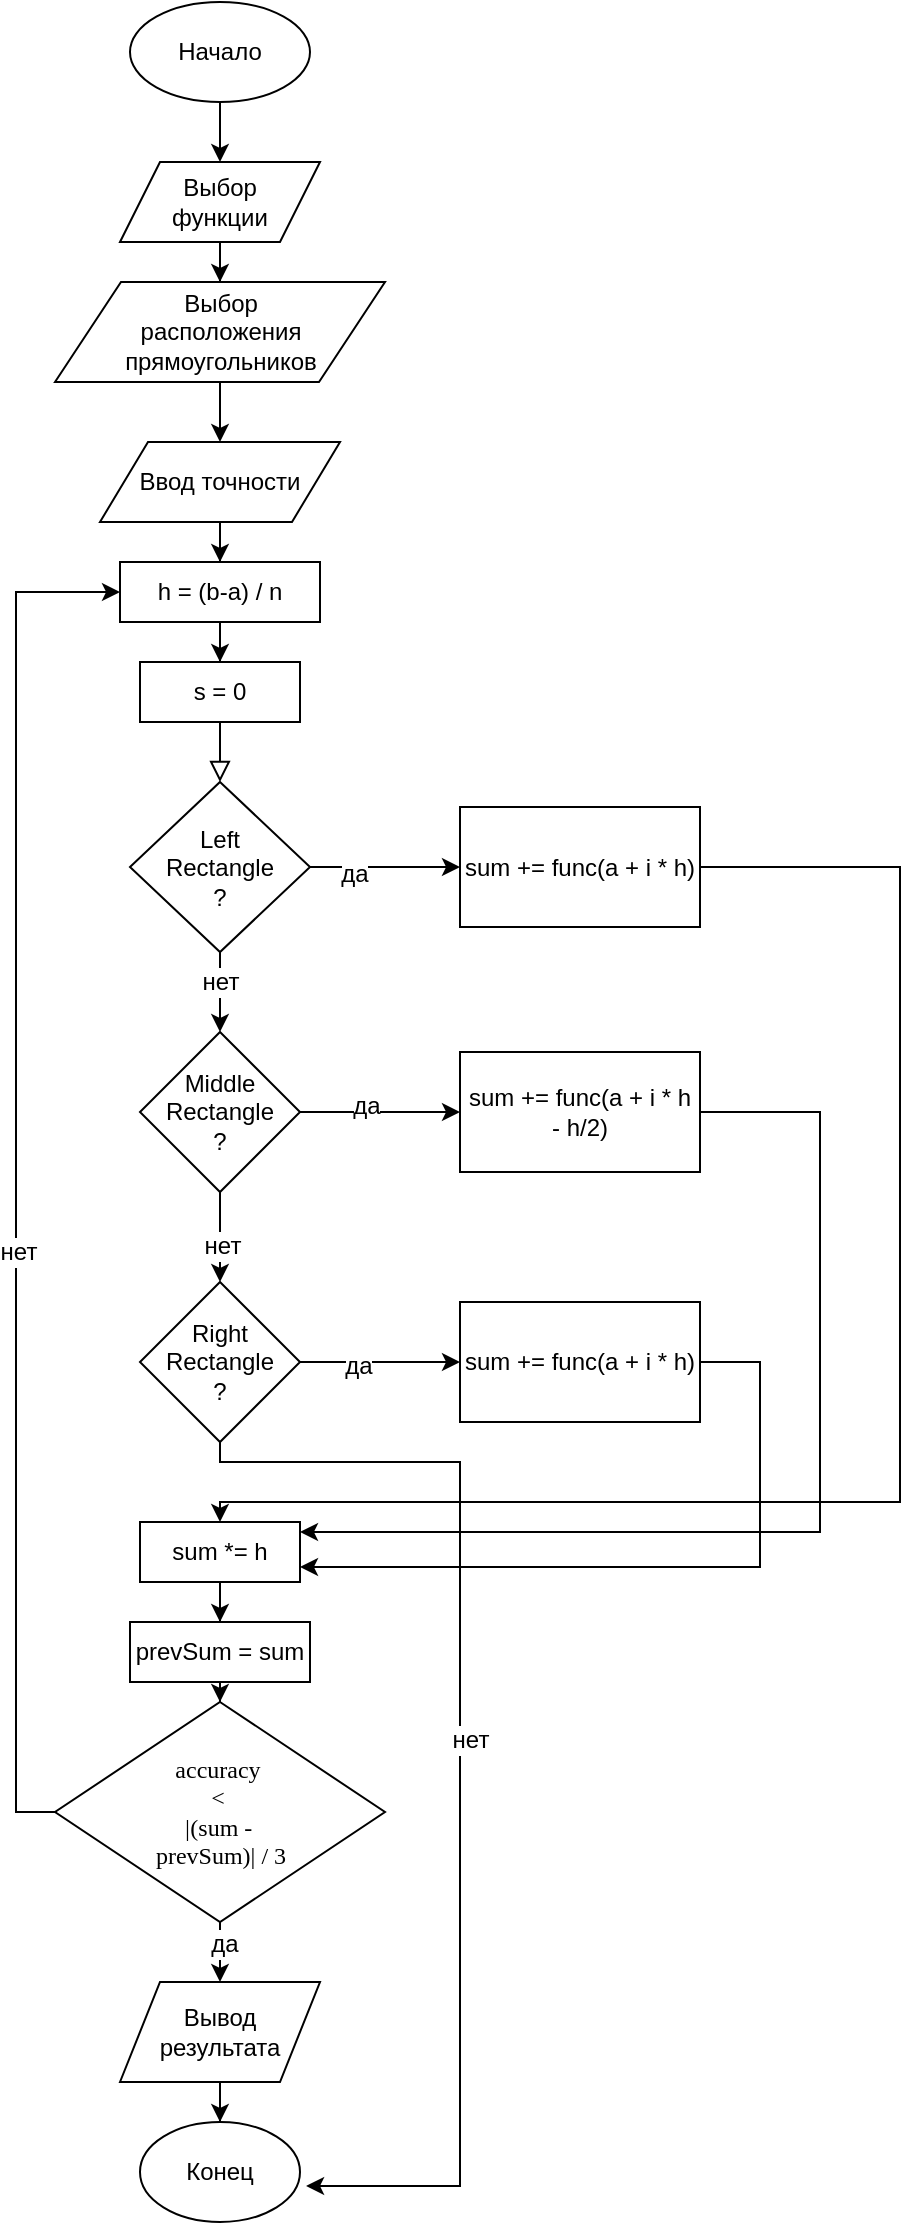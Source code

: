 <mxfile version="12.8.3" type="device"><diagram id="C5RBs43oDa-KdzZeNtuy" name="Page-1"><mxGraphModel dx="786" dy="521" grid="1" gridSize="10" guides="1" tooltips="1" connect="1" arrows="1" fold="1" page="1" pageScale="1" pageWidth="827" pageHeight="1169" math="0" shadow="0"><root><mxCell id="WIyWlLk6GJQsqaUBKTNV-0"/><mxCell id="WIyWlLk6GJQsqaUBKTNV-1" parent="WIyWlLk6GJQsqaUBKTNV-0"/><mxCell id="WIyWlLk6GJQsqaUBKTNV-2" value="" style="rounded=0;html=1;jettySize=auto;orthogonalLoop=1;fontSize=11;endArrow=block;endFill=0;endSize=8;strokeWidth=1;shadow=0;labelBackgroundColor=none;edgeStyle=orthogonalEdgeStyle;entryX=0.5;entryY=0;entryDx=0;entryDy=0;" parent="WIyWlLk6GJQsqaUBKTNV-1" source="D90lX15B3VCoUX7q2Y9R-5" target="D90lX15B3VCoUX7q2Y9R-12" edge="1"><mxGeometry relative="1" as="geometry"><mxPoint x="220" y="110" as="sourcePoint"/><mxPoint x="220" y="420" as="targetPoint"/></mxGeometry></mxCell><mxCell id="D90lX15B3VCoUX7q2Y9R-35" style="edgeStyle=orthogonalEdgeStyle;rounded=0;orthogonalLoop=1;jettySize=auto;html=1;" edge="1" parent="WIyWlLk6GJQsqaUBKTNV-1" source="D90lX15B3VCoUX7q2Y9R-0" target="D90lX15B3VCoUX7q2Y9R-1"><mxGeometry relative="1" as="geometry"/></mxCell><mxCell id="D90lX15B3VCoUX7q2Y9R-0" value="Начало" style="ellipse;whiteSpace=wrap;html=1;" vertex="1" parent="WIyWlLk6GJQsqaUBKTNV-1"><mxGeometry x="175" y="30" width="90" height="50" as="geometry"/></mxCell><mxCell id="D90lX15B3VCoUX7q2Y9R-34" style="edgeStyle=orthogonalEdgeStyle;rounded=0;orthogonalLoop=1;jettySize=auto;html=1;entryX=0.5;entryY=0;entryDx=0;entryDy=0;" edge="1" parent="WIyWlLk6GJQsqaUBKTNV-1" source="D90lX15B3VCoUX7q2Y9R-1" target="D90lX15B3VCoUX7q2Y9R-2"><mxGeometry relative="1" as="geometry"/></mxCell><mxCell id="D90lX15B3VCoUX7q2Y9R-1" value="&lt;div&gt;Выбор &lt;br&gt;&lt;/div&gt;&lt;div&gt;функции&lt;br&gt;&lt;/div&gt;" style="shape=parallelogram;perimeter=parallelogramPerimeter;whiteSpace=wrap;html=1;" vertex="1" parent="WIyWlLk6GJQsqaUBKTNV-1"><mxGeometry x="170" y="110" width="100" height="40" as="geometry"/></mxCell><mxCell id="D90lX15B3VCoUX7q2Y9R-33" style="edgeStyle=orthogonalEdgeStyle;rounded=0;orthogonalLoop=1;jettySize=auto;html=1;entryX=0.5;entryY=0;entryDx=0;entryDy=0;" edge="1" parent="WIyWlLk6GJQsqaUBKTNV-1" source="D90lX15B3VCoUX7q2Y9R-2" target="D90lX15B3VCoUX7q2Y9R-4"><mxGeometry relative="1" as="geometry"/></mxCell><mxCell id="D90lX15B3VCoUX7q2Y9R-2" value="&lt;div&gt;Выбор&lt;/div&gt;&lt;div&gt;расположения&lt;br&gt;прямоугольников&lt;br&gt;&lt;/div&gt;" style="shape=parallelogram;perimeter=parallelogramPerimeter;whiteSpace=wrap;html=1;" vertex="1" parent="WIyWlLk6GJQsqaUBKTNV-1"><mxGeometry x="137.5" y="170" width="165" height="50" as="geometry"/></mxCell><mxCell id="D90lX15B3VCoUX7q2Y9R-31" style="edgeStyle=orthogonalEdgeStyle;rounded=0;orthogonalLoop=1;jettySize=auto;html=1;" edge="1" parent="WIyWlLk6GJQsqaUBKTNV-1" source="D90lX15B3VCoUX7q2Y9R-3" target="D90lX15B3VCoUX7q2Y9R-5"><mxGeometry relative="1" as="geometry"/></mxCell><mxCell id="D90lX15B3VCoUX7q2Y9R-3" value="h = (b-a) / n" style="rounded=0;whiteSpace=wrap;html=1;" vertex="1" parent="WIyWlLk6GJQsqaUBKTNV-1"><mxGeometry x="170" y="310" width="100" height="30" as="geometry"/></mxCell><mxCell id="D90lX15B3VCoUX7q2Y9R-32" style="edgeStyle=orthogonalEdgeStyle;rounded=0;orthogonalLoop=1;jettySize=auto;html=1;entryX=0.5;entryY=0;entryDx=0;entryDy=0;" edge="1" parent="WIyWlLk6GJQsqaUBKTNV-1" source="D90lX15B3VCoUX7q2Y9R-4" target="D90lX15B3VCoUX7q2Y9R-3"><mxGeometry relative="1" as="geometry"/></mxCell><mxCell id="D90lX15B3VCoUX7q2Y9R-4" value="Ввод точности" style="shape=parallelogram;perimeter=parallelogramPerimeter;whiteSpace=wrap;html=1;" vertex="1" parent="WIyWlLk6GJQsqaUBKTNV-1"><mxGeometry x="160" y="250" width="120" height="40" as="geometry"/></mxCell><mxCell id="D90lX15B3VCoUX7q2Y9R-5" value="s = 0 " style="rounded=0;whiteSpace=wrap;html=1;" vertex="1" parent="WIyWlLk6GJQsqaUBKTNV-1"><mxGeometry x="180" y="360" width="80" height="30" as="geometry"/></mxCell><mxCell id="D90lX15B3VCoUX7q2Y9R-16" style="edgeStyle=orthogonalEdgeStyle;rounded=0;orthogonalLoop=1;jettySize=auto;html=1;entryX=0;entryY=0.5;entryDx=0;entryDy=0;" edge="1" parent="WIyWlLk6GJQsqaUBKTNV-1" source="D90lX15B3VCoUX7q2Y9R-12" target="D90lX15B3VCoUX7q2Y9R-15"><mxGeometry relative="1" as="geometry"/></mxCell><mxCell id="D90lX15B3VCoUX7q2Y9R-28" value="да" style="text;html=1;align=center;verticalAlign=middle;resizable=0;points=[];labelBackgroundColor=#ffffff;" vertex="1" connectable="0" parent="D90lX15B3VCoUX7q2Y9R-16"><mxGeometry x="-0.413" y="-2" relative="1" as="geometry"><mxPoint y="1" as="offset"/></mxGeometry></mxCell><mxCell id="D90lX15B3VCoUX7q2Y9R-19" style="edgeStyle=orthogonalEdgeStyle;rounded=0;orthogonalLoop=1;jettySize=auto;html=1;entryX=0.5;entryY=0;entryDx=0;entryDy=0;" edge="1" parent="WIyWlLk6GJQsqaUBKTNV-1" source="D90lX15B3VCoUX7q2Y9R-12" target="D90lX15B3VCoUX7q2Y9R-18"><mxGeometry relative="1" as="geometry"/></mxCell><mxCell id="D90lX15B3VCoUX7q2Y9R-26" value="нет" style="text;html=1;align=center;verticalAlign=middle;resizable=0;points=[];labelBackgroundColor=#ffffff;" vertex="1" connectable="0" parent="D90lX15B3VCoUX7q2Y9R-19"><mxGeometry x="-0.257" relative="1" as="geometry"><mxPoint as="offset"/></mxGeometry></mxCell><mxCell id="D90lX15B3VCoUX7q2Y9R-12" value="&lt;div&gt;Left &lt;br&gt;&lt;/div&gt;&lt;div&gt;Rectangle&lt;/div&gt;&lt;div&gt;?&lt;/div&gt;" style="rhombus;whiteSpace=wrap;html=1;" vertex="1" parent="WIyWlLk6GJQsqaUBKTNV-1"><mxGeometry x="175" y="420" width="90" height="85" as="geometry"/></mxCell><mxCell id="D90lX15B3VCoUX7q2Y9R-53" style="edgeStyle=orthogonalEdgeStyle;rounded=0;orthogonalLoop=1;jettySize=auto;html=1;entryX=0.5;entryY=0;entryDx=0;entryDy=0;" edge="1" parent="WIyWlLk6GJQsqaUBKTNV-1" source="D90lX15B3VCoUX7q2Y9R-15" target="D90lX15B3VCoUX7q2Y9R-36"><mxGeometry relative="1" as="geometry"><mxPoint x="510" y="800" as="targetPoint"/><Array as="points"><mxPoint x="560" y="463"/><mxPoint x="560" y="780"/></Array></mxGeometry></mxCell><mxCell id="D90lX15B3VCoUX7q2Y9R-15" value="sum += func(a + i * h)" style="rounded=0;whiteSpace=wrap;html=1;" vertex="1" parent="WIyWlLk6GJQsqaUBKTNV-1"><mxGeometry x="340" y="432.5" width="120" height="60" as="geometry"/></mxCell><mxCell id="D90lX15B3VCoUX7q2Y9R-21" style="edgeStyle=orthogonalEdgeStyle;rounded=0;orthogonalLoop=1;jettySize=auto;html=1;entryX=0;entryY=0.5;entryDx=0;entryDy=0;" edge="1" parent="WIyWlLk6GJQsqaUBKTNV-1" source="D90lX15B3VCoUX7q2Y9R-18" target="D90lX15B3VCoUX7q2Y9R-20"><mxGeometry relative="1" as="geometry"/></mxCell><mxCell id="D90lX15B3VCoUX7q2Y9R-29" value="да" style="text;html=1;align=center;verticalAlign=middle;resizable=0;points=[];labelBackgroundColor=#ffffff;" vertex="1" connectable="0" parent="D90lX15B3VCoUX7q2Y9R-21"><mxGeometry x="-0.175" y="3" relative="1" as="geometry"><mxPoint as="offset"/></mxGeometry></mxCell><mxCell id="D90lX15B3VCoUX7q2Y9R-23" style="edgeStyle=orthogonalEdgeStyle;rounded=0;orthogonalLoop=1;jettySize=auto;html=1;entryX=0.5;entryY=0;entryDx=0;entryDy=0;" edge="1" parent="WIyWlLk6GJQsqaUBKTNV-1" source="D90lX15B3VCoUX7q2Y9R-18" target="D90lX15B3VCoUX7q2Y9R-22"><mxGeometry relative="1" as="geometry"/></mxCell><mxCell id="D90lX15B3VCoUX7q2Y9R-27" value="нет" style="text;html=1;align=center;verticalAlign=middle;resizable=0;points=[];labelBackgroundColor=#ffffff;" vertex="1" connectable="0" parent="D90lX15B3VCoUX7q2Y9R-23"><mxGeometry x="0.167" y="1" relative="1" as="geometry"><mxPoint as="offset"/></mxGeometry></mxCell><mxCell id="D90lX15B3VCoUX7q2Y9R-18" value="&lt;div&gt;Middle&lt;/div&gt;&lt;div&gt;Rectangle&lt;/div&gt;&lt;div&gt;?&lt;br&gt;&lt;/div&gt;" style="rhombus;whiteSpace=wrap;html=1;" vertex="1" parent="WIyWlLk6GJQsqaUBKTNV-1"><mxGeometry x="180" y="545" width="80" height="80" as="geometry"/></mxCell><mxCell id="D90lX15B3VCoUX7q2Y9R-54" style="edgeStyle=orthogonalEdgeStyle;rounded=0;orthogonalLoop=1;jettySize=auto;html=1;" edge="1" parent="WIyWlLk6GJQsqaUBKTNV-1" source="D90lX15B3VCoUX7q2Y9R-20" target="D90lX15B3VCoUX7q2Y9R-36"><mxGeometry relative="1" as="geometry"><Array as="points"><mxPoint x="520" y="585"/><mxPoint x="520" y="795"/></Array></mxGeometry></mxCell><mxCell id="D90lX15B3VCoUX7q2Y9R-20" value="sum += func(a + i * h - h/2)" style="rounded=0;whiteSpace=wrap;html=1;" vertex="1" parent="WIyWlLk6GJQsqaUBKTNV-1"><mxGeometry x="340" y="555" width="120" height="60" as="geometry"/></mxCell><mxCell id="D90lX15B3VCoUX7q2Y9R-25" style="edgeStyle=orthogonalEdgeStyle;rounded=0;orthogonalLoop=1;jettySize=auto;html=1;entryX=0;entryY=0.5;entryDx=0;entryDy=0;" edge="1" parent="WIyWlLk6GJQsqaUBKTNV-1" source="D90lX15B3VCoUX7q2Y9R-22" target="D90lX15B3VCoUX7q2Y9R-24"><mxGeometry relative="1" as="geometry"/></mxCell><mxCell id="D90lX15B3VCoUX7q2Y9R-30" value="да" style="text;html=1;align=center;verticalAlign=middle;resizable=0;points=[];labelBackgroundColor=#ffffff;" vertex="1" connectable="0" parent="D90lX15B3VCoUX7q2Y9R-25"><mxGeometry x="-0.275" y="-2" relative="1" as="geometry"><mxPoint as="offset"/></mxGeometry></mxCell><mxCell id="D90lX15B3VCoUX7q2Y9R-58" style="edgeStyle=orthogonalEdgeStyle;rounded=0;orthogonalLoop=1;jettySize=auto;html=1;entryX=1.038;entryY=0.64;entryDx=0;entryDy=0;entryPerimeter=0;" edge="1" parent="WIyWlLk6GJQsqaUBKTNV-1" source="D90lX15B3VCoUX7q2Y9R-22" target="D90lX15B3VCoUX7q2Y9R-42"><mxGeometry relative="1" as="geometry"><Array as="points"><mxPoint x="220" y="760"/><mxPoint x="340" y="760"/><mxPoint x="340" y="1122"/></Array></mxGeometry></mxCell><mxCell id="D90lX15B3VCoUX7q2Y9R-59" value="нет" style="text;html=1;align=center;verticalAlign=middle;resizable=0;points=[];labelBackgroundColor=#ffffff;" vertex="1" connectable="0" parent="D90lX15B3VCoUX7q2Y9R-58"><mxGeometry x="-0.054" y="5" relative="1" as="geometry"><mxPoint as="offset"/></mxGeometry></mxCell><mxCell id="D90lX15B3VCoUX7q2Y9R-22" value="&lt;div&gt;Right&lt;/div&gt;&lt;div&gt;Rectangle&lt;/div&gt;&lt;div&gt;?&lt;br&gt;&lt;/div&gt;" style="rhombus;whiteSpace=wrap;html=1;" vertex="1" parent="WIyWlLk6GJQsqaUBKTNV-1"><mxGeometry x="180" y="670" width="80" height="80" as="geometry"/></mxCell><mxCell id="D90lX15B3VCoUX7q2Y9R-56" style="edgeStyle=orthogonalEdgeStyle;rounded=0;orthogonalLoop=1;jettySize=auto;html=1;entryX=1;entryY=0.75;entryDx=0;entryDy=0;" edge="1" parent="WIyWlLk6GJQsqaUBKTNV-1" source="D90lX15B3VCoUX7q2Y9R-24" target="D90lX15B3VCoUX7q2Y9R-36"><mxGeometry relative="1" as="geometry"><Array as="points"><mxPoint x="490" y="710"/><mxPoint x="490" y="813"/></Array></mxGeometry></mxCell><mxCell id="D90lX15B3VCoUX7q2Y9R-24" value="sum += func(a + i * h)" style="rounded=0;whiteSpace=wrap;html=1;" vertex="1" parent="WIyWlLk6GJQsqaUBKTNV-1"><mxGeometry x="340" y="680" width="120" height="60" as="geometry"/></mxCell><mxCell id="D90lX15B3VCoUX7q2Y9R-52" style="edgeStyle=orthogonalEdgeStyle;rounded=0;orthogonalLoop=1;jettySize=auto;html=1;" edge="1" parent="WIyWlLk6GJQsqaUBKTNV-1" source="D90lX15B3VCoUX7q2Y9R-36" target="D90lX15B3VCoUX7q2Y9R-38"><mxGeometry relative="1" as="geometry"/></mxCell><mxCell id="D90lX15B3VCoUX7q2Y9R-36" value="sum *= h" style="rounded=0;whiteSpace=wrap;html=1;" vertex="1" parent="WIyWlLk6GJQsqaUBKTNV-1"><mxGeometry x="180" y="790" width="80" height="30" as="geometry"/></mxCell><mxCell id="D90lX15B3VCoUX7q2Y9R-45" style="edgeStyle=orthogonalEdgeStyle;rounded=0;orthogonalLoop=1;jettySize=auto;html=1;" edge="1" parent="WIyWlLk6GJQsqaUBKTNV-1" source="D90lX15B3VCoUX7q2Y9R-38" target="D90lX15B3VCoUX7q2Y9R-39"><mxGeometry relative="1" as="geometry"/></mxCell><mxCell id="D90lX15B3VCoUX7q2Y9R-38" value="prevSum = sum" style="rounded=0;whiteSpace=wrap;html=1;" vertex="1" parent="WIyWlLk6GJQsqaUBKTNV-1"><mxGeometry x="175" y="840" width="90" height="30" as="geometry"/></mxCell><mxCell id="D90lX15B3VCoUX7q2Y9R-46" style="edgeStyle=orthogonalEdgeStyle;rounded=0;orthogonalLoop=1;jettySize=auto;html=1;entryX=0.5;entryY=0;entryDx=0;entryDy=0;" edge="1" parent="WIyWlLk6GJQsqaUBKTNV-1" source="D90lX15B3VCoUX7q2Y9R-39" target="D90lX15B3VCoUX7q2Y9R-44"><mxGeometry relative="1" as="geometry"/></mxCell><mxCell id="D90lX15B3VCoUX7q2Y9R-47" value="да" style="text;html=1;align=center;verticalAlign=middle;resizable=0;points=[];labelBackgroundColor=#ffffff;" vertex="1" connectable="0" parent="D90lX15B3VCoUX7q2Y9R-46"><mxGeometry x="0.24" y="2" relative="1" as="geometry"><mxPoint as="offset"/></mxGeometry></mxCell><mxCell id="D90lX15B3VCoUX7q2Y9R-49" style="edgeStyle=orthogonalEdgeStyle;rounded=0;orthogonalLoop=1;jettySize=auto;html=1;entryX=0;entryY=0.5;entryDx=0;entryDy=0;" edge="1" parent="WIyWlLk6GJQsqaUBKTNV-1" source="D90lX15B3VCoUX7q2Y9R-39" target="D90lX15B3VCoUX7q2Y9R-3"><mxGeometry relative="1" as="geometry"><Array as="points"><mxPoint x="118" y="935"/><mxPoint x="118" y="325"/></Array></mxGeometry></mxCell><mxCell id="D90lX15B3VCoUX7q2Y9R-50" value="нет" style="text;html=1;align=center;verticalAlign=middle;resizable=0;points=[];labelBackgroundColor=#ffffff;" vertex="1" connectable="0" parent="D90lX15B3VCoUX7q2Y9R-49"><mxGeometry x="-0.12" y="-1" relative="1" as="geometry"><mxPoint as="offset"/></mxGeometry></mxCell><mxCell id="D90lX15B3VCoUX7q2Y9R-39" value="&lt;pre style=&quot;font-family: &amp;#34;menlo&amp;#34; ; font-size: 9pt&quot;&gt;&lt;span style=&quot;background-color: rgb(255 , 255 , 255)&quot;&gt;accuracy &lt;br&gt;&amp;lt; &lt;span style=&quot;font-style: italic&quot;&gt;&lt;br&gt;|&lt;/span&gt;(sum - &lt;br&gt;prevSum)| / 3&lt;/span&gt;&lt;/pre&gt;" style="rhombus;whiteSpace=wrap;html=1;" vertex="1" parent="WIyWlLk6GJQsqaUBKTNV-1"><mxGeometry x="137.5" y="880" width="165" height="110" as="geometry"/></mxCell><mxCell id="D90lX15B3VCoUX7q2Y9R-42" value="Конец" style="ellipse;whiteSpace=wrap;html=1;" vertex="1" parent="WIyWlLk6GJQsqaUBKTNV-1"><mxGeometry x="180" y="1090" width="80" height="50" as="geometry"/></mxCell><mxCell id="D90lX15B3VCoUX7q2Y9R-51" style="edgeStyle=orthogonalEdgeStyle;rounded=0;orthogonalLoop=1;jettySize=auto;html=1;" edge="1" parent="WIyWlLk6GJQsqaUBKTNV-1" source="D90lX15B3VCoUX7q2Y9R-44" target="D90lX15B3VCoUX7q2Y9R-42"><mxGeometry relative="1" as="geometry"/></mxCell><mxCell id="D90lX15B3VCoUX7q2Y9R-44" value="&lt;div&gt;Вывод &lt;br&gt;&lt;/div&gt;&lt;div&gt;результата&lt;br&gt;&lt;/div&gt;" style="shape=parallelogram;perimeter=parallelogramPerimeter;whiteSpace=wrap;html=1;" vertex="1" parent="WIyWlLk6GJQsqaUBKTNV-1"><mxGeometry x="170" y="1020" width="100" height="50" as="geometry"/></mxCell></root></mxGraphModel></diagram></mxfile>